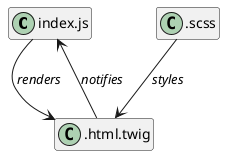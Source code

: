 @startuml

hide empty members

class index as "index.js"
class scss as ".scss"
class tpl as ".html.twig"

scss --> tpl: //styles//
index --> tpl: //renders//
index <-- tpl: //notifies//
@enduml
